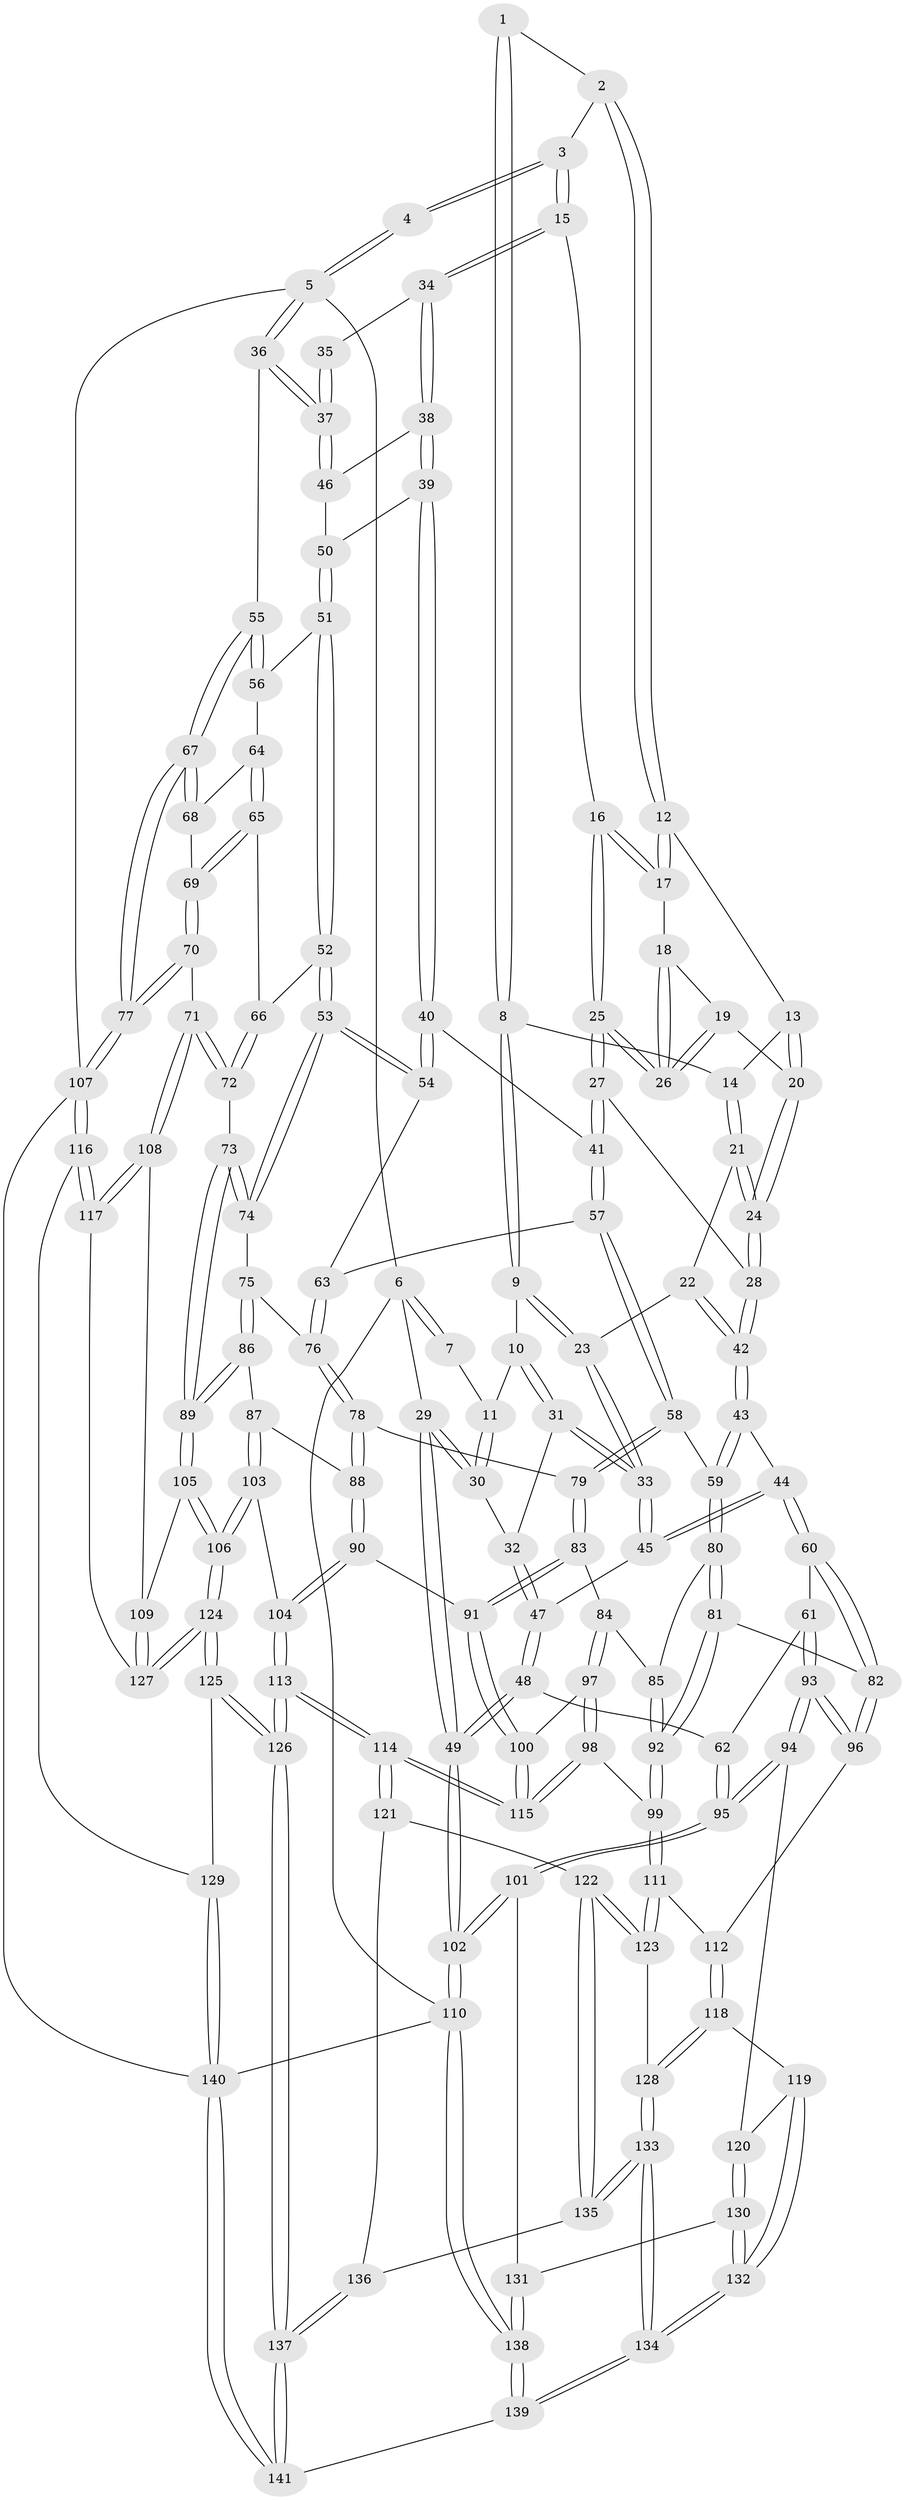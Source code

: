 // Generated by graph-tools (version 1.1) at 2025/27/03/09/25 03:27:06]
// undirected, 141 vertices, 349 edges
graph export_dot {
graph [start="1"]
  node [color=gray90,style=filled];
  1 [pos="+0.36607352219607286+0"];
  2 [pos="+0.5684745163433381+0"];
  3 [pos="+0.7284715154957458+0"];
  4 [pos="+1+0"];
  5 [pos="+1+0"];
  6 [pos="+0+0"];
  7 [pos="+0.27662500363028764+0"];
  8 [pos="+0.3766385911186164+0.007551183686200218"];
  9 [pos="+0.287867300158692+0.13586630617219325"];
  10 [pos="+0.2495871526372379+0.12315568308060422"];
  11 [pos="+0.2353182868182885+0.10971068889557582"];
  12 [pos="+0.5615223748487337+0"];
  13 [pos="+0.5085730116056154+0.0721338110785976"];
  14 [pos="+0.4158762294899685+0.08133556387248678"];
  15 [pos="+0.7597028731551735+0.1290231684048017"];
  16 [pos="+0.6828308745490953+0.12633172405121323"];
  17 [pos="+0.6182739925782766+0.10013767469267398"];
  18 [pos="+0.5953071318526373+0.12265418271545965"];
  19 [pos="+0.542077935573322+0.13400413440155692"];
  20 [pos="+0.5125298569508963+0.1353437578906146"];
  21 [pos="+0.4069797618680439+0.1617364369237186"];
  22 [pos="+0.33468036791838235+0.18223414552842998"];
  23 [pos="+0.33248077927029696+0.18188405544915487"];
  24 [pos="+0.47711806826311+0.1948767497182189"];
  25 [pos="+0.5889203061003853+0.22999313849469655"];
  26 [pos="+0.5876533208074306+0.1908441310924739"];
  27 [pos="+0.5647389726237406+0.2980209773505803"];
  28 [pos="+0.5216100407685429+0.28561698872140034"];
  29 [pos="+0+0"];
  30 [pos="+0.10400646300666629+0.1053707267878062"];
  31 [pos="+0.20087894920765667+0.21895400461220976"];
  32 [pos="+0.1151540624417378+0.21499162536638047"];
  33 [pos="+0.25440538318610656+0.28987034160266945"];
  34 [pos="+0.780269385572629+0.15371483403610797"];
  35 [pos="+0.8834400246948257+0.12263872914025116"];
  36 [pos="+1+0.32604974229722217"];
  37 [pos="+1+0.26091218991013376"];
  38 [pos="+0.7778750771090566+0.18956650968429375"];
  39 [pos="+0.7571156293150302+0.2739446495418303"];
  40 [pos="+0.6340618862831633+0.33233165813370547"];
  41 [pos="+0.6060817290037764+0.33044166640172373"];
  42 [pos="+0.4081146218104578+0.34377035760957936"];
  43 [pos="+0.35120510490782836+0.40817944460258215"];
  44 [pos="+0.27329392208640474+0.39619830184152544"];
  45 [pos="+0.2499234388720483+0.3490475296616999"];
  46 [pos="+0.9534510320420369+0.2584603758651405"];
  47 [pos="+0.07935521798719768+0.28520906962802944"];
  48 [pos="+0+0.38934274109302164"];
  49 [pos="+0+0.38852278392080936"];
  50 [pos="+0.7931177099390107+0.30639178689525437"];
  51 [pos="+0.8381282615044773+0.37109725182666914"];
  52 [pos="+0.7100686716065763+0.44809949208918776"];
  53 [pos="+0.7016496010896353+0.44865363164384775"];
  54 [pos="+0.6994913101926793+0.4462216529000169"];
  55 [pos="+1+0.35635345628391923"];
  56 [pos="+0.8474952783155765+0.3800546157727808"];
  57 [pos="+0.5544018675403388+0.45724552158790965"];
  58 [pos="+0.5404626037849484+0.48206571213632143"];
  59 [pos="+0.38313891413093837+0.4580969200882522"];
  60 [pos="+0.17543143026154898+0.48955243796569914"];
  61 [pos="+0.1316828907001458+0.4938930856982614"];
  62 [pos="+0.10674604270522584+0.49029320148701405"];
  63 [pos="+0.6418636474837309+0.480559105182698"];
  64 [pos="+0.8420869067898102+0.41997510107978897"];
  65 [pos="+0.8384485253965133+0.4389962634378986"];
  66 [pos="+0.7878867730187845+0.46703501775726086"];
  67 [pos="+1+0.4464373997437618"];
  68 [pos="+0.9276712401172119+0.46795664359493566"];
  69 [pos="+0.8577872858960605+0.48543923787136406"];
  70 [pos="+0.8614829796133983+0.5139702995309865"];
  71 [pos="+0.8373508060744654+0.5995198294203397"];
  72 [pos="+0.7633639027855118+0.5718098141316066"];
  73 [pos="+0.7455549387521051+0.5709887994515691"];
  74 [pos="+0.7026075688691009+0.4771759366798688"];
  75 [pos="+0.6311778443828178+0.5334415077870112"];
  76 [pos="+0.6311728952720369+0.5334396464457425"];
  77 [pos="+1+0.4811723681789531"];
  78 [pos="+0.574132231208432+0.5253314927560979"];
  79 [pos="+0.5474949440692352+0.5052655557120548"];
  80 [pos="+0.38288552653624985+0.46960862927157937"];
  81 [pos="+0.2922213618240991+0.6047159575102354"];
  82 [pos="+0.22188564304412914+0.5643353812852827"];
  83 [pos="+0.5073205569694488+0.5698346700759486"];
  84 [pos="+0.4379847773890286+0.581569679363572"];
  85 [pos="+0.412183189209491+0.5527777592849351"];
  86 [pos="+0.6751668388420992+0.5830569924672997"];
  87 [pos="+0.6509033362671723+0.6024245035289162"];
  88 [pos="+0.5884882626374693+0.5969886923233337"];
  89 [pos="+0.7192421280556739+0.5858657556243853"];
  90 [pos="+0.564473143010459+0.6416107279896404"];
  91 [pos="+0.5282678370128431+0.6327147677916072"];
  92 [pos="+0.31634028087187077+0.6508994972214578"];
  93 [pos="+0.13218824780592495+0.6831940299600932"];
  94 [pos="+0.08865117100591915+0.7332476876676746"];
  95 [pos="+0.026392705608666488+0.731226402522313"];
  96 [pos="+0.18482838068058238+0.658357727538135"];
  97 [pos="+0.4339659015094833+0.6434907141956531"];
  98 [pos="+0.3239322554657263+0.6652368459429577"];
  99 [pos="+0.3194770562162928+0.6652811512674128"];
  100 [pos="+0.46793143425537326+0.6753396211750342"];
  101 [pos="+0+0.7445348053742801"];
  102 [pos="+0+0.748251751380298"];
  103 [pos="+0.6208353976461614+0.690998173522655"];
  104 [pos="+0.5993539800715306+0.6891347681524371"];
  105 [pos="+0.6999327005703724+0.698209612575287"];
  106 [pos="+0.6678859301924082+0.7176789716427675"];
  107 [pos="+1+0.721836466932252"];
  108 [pos="+0.8800619643213183+0.6571872159419303"];
  109 [pos="+0.7032095360106092+0.6986140240649267"];
  110 [pos="+0+1"];
  111 [pos="+0.3014761372608397+0.701631007125326"];
  112 [pos="+0.20146539093303018+0.6657866703498536"];
  113 [pos="+0.4888544780744901+0.7936768813017414"];
  114 [pos="+0.486092016132999+0.7918743689649098"];
  115 [pos="+0.4743165373939844+0.7495773206773566"];
  116 [pos="+1+0.7446154483162938"];
  117 [pos="+0.9198844695550171+0.689467783829132"];
  118 [pos="+0.21737786466496875+0.781711214944084"];
  119 [pos="+0.18418667667224214+0.7782800279462099"];
  120 [pos="+0.12749583615152446+0.7618840056851356"];
  121 [pos="+0.3998115602106371+0.7990438626660916"];
  122 [pos="+0.3694480198767071+0.7945720746463503"];
  123 [pos="+0.299064972712164+0.7250062361945613"];
  124 [pos="+0.6755661814609356+0.918636692907245"];
  125 [pos="+0.6644885723564569+0.984709843086724"];
  126 [pos="+0.6308974950859508+1"];
  127 [pos="+0.776790355683646+0.7561602644105935"];
  128 [pos="+0.22354241503325967+0.7825749433413836"];
  129 [pos="+0.9503395880504372+0.8306449208675835"];
  130 [pos="+0.1276885763377144+0.8977294938466476"];
  131 [pos="+0.0605323991436518+0.8637190217831162"];
  132 [pos="+0.16053106373663167+0.9617353805409091"];
  133 [pos="+0.27344186628163075+0.9249260840731801"];
  134 [pos="+0.21982265757886818+1"];
  135 [pos="+0.27360752064819815+0.924769124927842"];
  136 [pos="+0.3846661926157071+0.8860220400451021"];
  137 [pos="+0.6247868058868955+1"];
  138 [pos="+0+1"];
  139 [pos="+0.21664191897826723+1"];
  140 [pos="+0.9149430034688801+1"];
  141 [pos="+0.6139376697263714+1"];
  1 -- 2;
  1 -- 8;
  1 -- 8;
  2 -- 3;
  2 -- 12;
  2 -- 12;
  3 -- 4;
  3 -- 4;
  3 -- 15;
  3 -- 15;
  4 -- 5;
  4 -- 5;
  5 -- 6;
  5 -- 36;
  5 -- 36;
  5 -- 107;
  6 -- 7;
  6 -- 7;
  6 -- 29;
  6 -- 110;
  7 -- 11;
  8 -- 9;
  8 -- 9;
  8 -- 14;
  9 -- 10;
  9 -- 23;
  9 -- 23;
  10 -- 11;
  10 -- 31;
  10 -- 31;
  11 -- 30;
  11 -- 30;
  12 -- 13;
  12 -- 17;
  12 -- 17;
  13 -- 14;
  13 -- 20;
  13 -- 20;
  14 -- 21;
  14 -- 21;
  15 -- 16;
  15 -- 34;
  15 -- 34;
  16 -- 17;
  16 -- 17;
  16 -- 25;
  16 -- 25;
  17 -- 18;
  18 -- 19;
  18 -- 26;
  18 -- 26;
  19 -- 20;
  19 -- 26;
  19 -- 26;
  20 -- 24;
  20 -- 24;
  21 -- 22;
  21 -- 24;
  21 -- 24;
  22 -- 23;
  22 -- 42;
  22 -- 42;
  23 -- 33;
  23 -- 33;
  24 -- 28;
  24 -- 28;
  25 -- 26;
  25 -- 26;
  25 -- 27;
  25 -- 27;
  27 -- 28;
  27 -- 41;
  27 -- 41;
  28 -- 42;
  28 -- 42;
  29 -- 30;
  29 -- 30;
  29 -- 49;
  29 -- 49;
  30 -- 32;
  31 -- 32;
  31 -- 33;
  31 -- 33;
  32 -- 47;
  32 -- 47;
  33 -- 45;
  33 -- 45;
  34 -- 35;
  34 -- 38;
  34 -- 38;
  35 -- 37;
  35 -- 37;
  36 -- 37;
  36 -- 37;
  36 -- 55;
  37 -- 46;
  37 -- 46;
  38 -- 39;
  38 -- 39;
  38 -- 46;
  39 -- 40;
  39 -- 40;
  39 -- 50;
  40 -- 41;
  40 -- 54;
  40 -- 54;
  41 -- 57;
  41 -- 57;
  42 -- 43;
  42 -- 43;
  43 -- 44;
  43 -- 59;
  43 -- 59;
  44 -- 45;
  44 -- 45;
  44 -- 60;
  44 -- 60;
  45 -- 47;
  46 -- 50;
  47 -- 48;
  47 -- 48;
  48 -- 49;
  48 -- 49;
  48 -- 62;
  49 -- 102;
  49 -- 102;
  50 -- 51;
  50 -- 51;
  51 -- 52;
  51 -- 52;
  51 -- 56;
  52 -- 53;
  52 -- 53;
  52 -- 66;
  53 -- 54;
  53 -- 54;
  53 -- 74;
  53 -- 74;
  54 -- 63;
  55 -- 56;
  55 -- 56;
  55 -- 67;
  55 -- 67;
  56 -- 64;
  57 -- 58;
  57 -- 58;
  57 -- 63;
  58 -- 59;
  58 -- 79;
  58 -- 79;
  59 -- 80;
  59 -- 80;
  60 -- 61;
  60 -- 82;
  60 -- 82;
  61 -- 62;
  61 -- 93;
  61 -- 93;
  62 -- 95;
  62 -- 95;
  63 -- 76;
  63 -- 76;
  64 -- 65;
  64 -- 65;
  64 -- 68;
  65 -- 66;
  65 -- 69;
  65 -- 69;
  66 -- 72;
  66 -- 72;
  67 -- 68;
  67 -- 68;
  67 -- 77;
  67 -- 77;
  68 -- 69;
  69 -- 70;
  69 -- 70;
  70 -- 71;
  70 -- 77;
  70 -- 77;
  71 -- 72;
  71 -- 72;
  71 -- 108;
  71 -- 108;
  72 -- 73;
  73 -- 74;
  73 -- 74;
  73 -- 89;
  73 -- 89;
  74 -- 75;
  75 -- 76;
  75 -- 86;
  75 -- 86;
  76 -- 78;
  76 -- 78;
  77 -- 107;
  77 -- 107;
  78 -- 79;
  78 -- 88;
  78 -- 88;
  79 -- 83;
  79 -- 83;
  80 -- 81;
  80 -- 81;
  80 -- 85;
  81 -- 82;
  81 -- 92;
  81 -- 92;
  82 -- 96;
  82 -- 96;
  83 -- 84;
  83 -- 91;
  83 -- 91;
  84 -- 85;
  84 -- 97;
  84 -- 97;
  85 -- 92;
  85 -- 92;
  86 -- 87;
  86 -- 89;
  86 -- 89;
  87 -- 88;
  87 -- 103;
  87 -- 103;
  88 -- 90;
  88 -- 90;
  89 -- 105;
  89 -- 105;
  90 -- 91;
  90 -- 104;
  90 -- 104;
  91 -- 100;
  91 -- 100;
  92 -- 99;
  92 -- 99;
  93 -- 94;
  93 -- 94;
  93 -- 96;
  93 -- 96;
  94 -- 95;
  94 -- 95;
  94 -- 120;
  95 -- 101;
  95 -- 101;
  96 -- 112;
  97 -- 98;
  97 -- 98;
  97 -- 100;
  98 -- 99;
  98 -- 115;
  98 -- 115;
  99 -- 111;
  99 -- 111;
  100 -- 115;
  100 -- 115;
  101 -- 102;
  101 -- 102;
  101 -- 131;
  102 -- 110;
  102 -- 110;
  103 -- 104;
  103 -- 106;
  103 -- 106;
  104 -- 113;
  104 -- 113;
  105 -- 106;
  105 -- 106;
  105 -- 109;
  106 -- 124;
  106 -- 124;
  107 -- 116;
  107 -- 116;
  107 -- 140;
  108 -- 109;
  108 -- 117;
  108 -- 117;
  109 -- 127;
  109 -- 127;
  110 -- 138;
  110 -- 138;
  110 -- 140;
  111 -- 112;
  111 -- 123;
  111 -- 123;
  112 -- 118;
  112 -- 118;
  113 -- 114;
  113 -- 114;
  113 -- 126;
  113 -- 126;
  114 -- 115;
  114 -- 115;
  114 -- 121;
  114 -- 121;
  116 -- 117;
  116 -- 117;
  116 -- 129;
  117 -- 127;
  118 -- 119;
  118 -- 128;
  118 -- 128;
  119 -- 120;
  119 -- 132;
  119 -- 132;
  120 -- 130;
  120 -- 130;
  121 -- 122;
  121 -- 136;
  122 -- 123;
  122 -- 123;
  122 -- 135;
  122 -- 135;
  123 -- 128;
  124 -- 125;
  124 -- 125;
  124 -- 127;
  124 -- 127;
  125 -- 126;
  125 -- 126;
  125 -- 129;
  126 -- 137;
  126 -- 137;
  128 -- 133;
  128 -- 133;
  129 -- 140;
  129 -- 140;
  130 -- 131;
  130 -- 132;
  130 -- 132;
  131 -- 138;
  131 -- 138;
  132 -- 134;
  132 -- 134;
  133 -- 134;
  133 -- 134;
  133 -- 135;
  133 -- 135;
  134 -- 139;
  134 -- 139;
  135 -- 136;
  136 -- 137;
  136 -- 137;
  137 -- 141;
  137 -- 141;
  138 -- 139;
  138 -- 139;
  139 -- 141;
  140 -- 141;
  140 -- 141;
}
